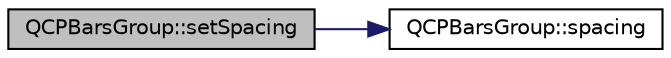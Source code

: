 digraph "QCPBarsGroup::setSpacing"
{
 // LATEX_PDF_SIZE
  edge [fontname="Helvetica",fontsize="10",labelfontname="Helvetica",labelfontsize="10"];
  node [fontname="Helvetica",fontsize="10",shape=record];
  rankdir="LR";
  Node1 [label="QCPBarsGroup::setSpacing",height=0.2,width=0.4,color="black", fillcolor="grey75", style="filled", fontcolor="black",tooltip=" "];
  Node1 -> Node2 [color="midnightblue",fontsize="10",style="solid",fontname="Helvetica"];
  Node2 [label="QCPBarsGroup::spacing",height=0.2,width=0.4,color="black", fillcolor="white", style="filled",URL="$classQCPBarsGroup.html#a314d09aeb2ad209518b9183ca7ffe662",tooltip=" "];
}
